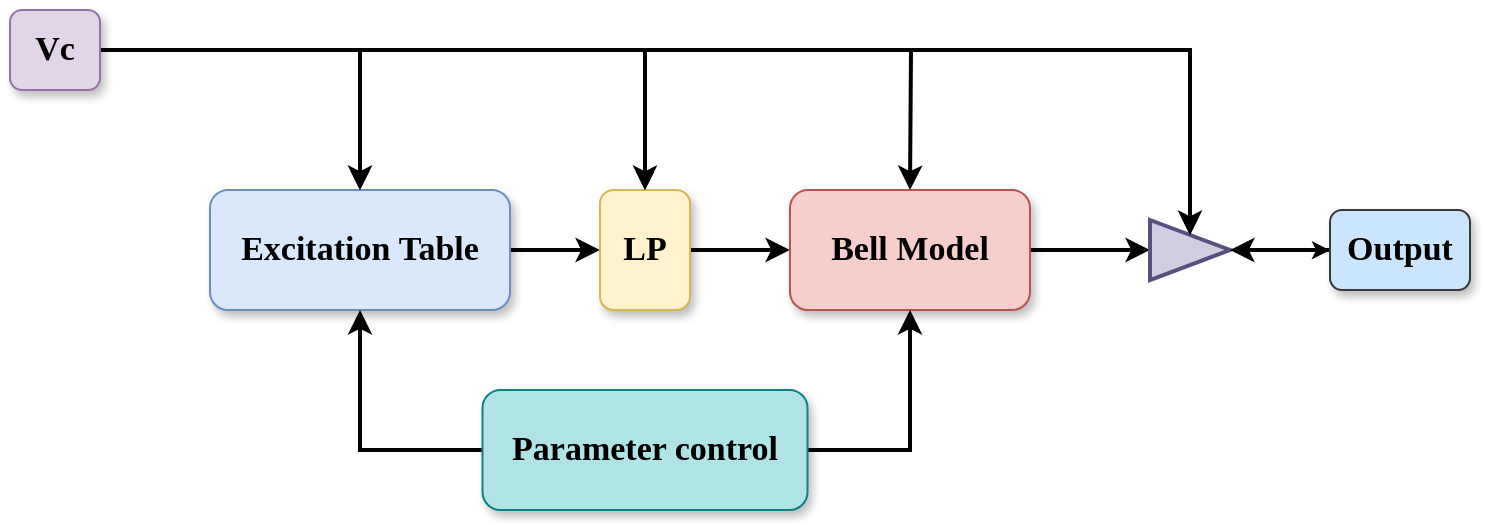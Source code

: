 <mxfile version="24.8.6">
  <diagram name="Page-1" id="zLPv5DTs-1sK7KovD3rA">
    <mxGraphModel dx="1000" dy="497" grid="1" gridSize="10" guides="1" tooltips="1" connect="1" arrows="1" fold="1" page="1" pageScale="1" pageWidth="850" pageHeight="1100" math="0" shadow="0">
      <root>
        <mxCell id="0" />
        <mxCell id="1" parent="0" />
        <mxCell id="JhLzGRIABiB5RWp2oOmM-6" style="edgeStyle=orthogonalEdgeStyle;rounded=0;orthogonalLoop=1;jettySize=auto;html=1;exitX=1;exitY=0.5;exitDx=0;exitDy=0;entryX=0;entryY=0.5;entryDx=0;entryDy=0;fontSize=17;fontStyle=1;strokeWidth=2;" edge="1" parent="1" source="JhLzGRIABiB5RWp2oOmM-2" target="JhLzGRIABiB5RWp2oOmM-3">
          <mxGeometry relative="1" as="geometry" />
        </mxCell>
        <mxCell id="JhLzGRIABiB5RWp2oOmM-2" value="&lt;font face=&quot;Times New Roman&quot; style=&quot;font-size: 17px;&quot;&gt;Excitation&amp;nbsp;&lt;span style=&quot;font-size: 17px;&quot;&gt;Table&lt;/span&gt;&lt;/font&gt;" style="rounded=1;whiteSpace=wrap;html=1;fillColor=#dae8fc;strokeColor=#6c8ebf;fillStyle=auto;glass=0;shadow=1;fontSize=17;labelBackgroundColor=none;labelBorderColor=none;fontStyle=1" vertex="1" parent="1">
          <mxGeometry x="170" y="170" width="150" height="60" as="geometry" />
        </mxCell>
        <mxCell id="JhLzGRIABiB5RWp2oOmM-7" style="edgeStyle=orthogonalEdgeStyle;rounded=0;orthogonalLoop=1;jettySize=auto;html=1;exitX=1;exitY=0.5;exitDx=0;exitDy=0;entryX=0;entryY=0.5;entryDx=0;entryDy=0;fontSize=17;fontStyle=1;strokeWidth=2;" edge="1" parent="1" source="JhLzGRIABiB5RWp2oOmM-3" target="JhLzGRIABiB5RWp2oOmM-4">
          <mxGeometry relative="1" as="geometry" />
        </mxCell>
        <mxCell id="JhLzGRIABiB5RWp2oOmM-3" value="&lt;font face=&quot;Times New Roman&quot; style=&quot;font-size: 17px;&quot;&gt;LP&lt;/font&gt;" style="rounded=1;whiteSpace=wrap;html=1;fillColor=#fff2cc;strokeColor=#d6b656;fillStyle=auto;glass=0;shadow=1;fontSize=17;labelBackgroundColor=none;labelBorderColor=none;fontStyle=1" vertex="1" parent="1">
          <mxGeometry x="365" y="170" width="45" height="60" as="geometry" />
        </mxCell>
        <mxCell id="JhLzGRIABiB5RWp2oOmM-8" style="edgeStyle=orthogonalEdgeStyle;rounded=0;orthogonalLoop=1;jettySize=auto;html=1;exitX=1;exitY=0.5;exitDx=0;exitDy=0;fontSize=17;fontStyle=1;strokeWidth=2;" edge="1" parent="1" source="JhLzGRIABiB5RWp2oOmM-4">
          <mxGeometry relative="1" as="geometry">
            <mxPoint x="640" y="200" as="targetPoint" />
          </mxGeometry>
        </mxCell>
        <mxCell id="JhLzGRIABiB5RWp2oOmM-4" value="&lt;font face=&quot;Times New Roman&quot; style=&quot;font-size: 17px;&quot;&gt;Bell Model&lt;/font&gt;" style="rounded=1;whiteSpace=wrap;html=1;fillColor=#f8cecc;strokeColor=#b85450;fillStyle=auto;glass=0;shadow=1;fontSize=17;labelBackgroundColor=none;labelBorderColor=none;fontStyle=1" vertex="1" parent="1">
          <mxGeometry x="460" y="170" width="120" height="60" as="geometry" />
        </mxCell>
        <mxCell id="JhLzGRIABiB5RWp2oOmM-26" style="edgeStyle=orthogonalEdgeStyle;rounded=0;orthogonalLoop=1;jettySize=auto;html=1;exitX=1;exitY=0.5;exitDx=0;exitDy=0;" edge="1" parent="1" source="JhLzGRIABiB5RWp2oOmM-11">
          <mxGeometry relative="1" as="geometry">
            <mxPoint x="730" y="200.143" as="targetPoint" />
          </mxGeometry>
        </mxCell>
        <mxCell id="JhLzGRIABiB5RWp2oOmM-11" value="" style="triangle;whiteSpace=wrap;html=1;fontSize=17;fontStyle=1;fillColor=#d0cee2;strokeColor=#56517e;strokeWidth=2;" vertex="1" parent="1">
          <mxGeometry x="640" y="185" width="40" height="30" as="geometry" />
        </mxCell>
        <mxCell id="JhLzGRIABiB5RWp2oOmM-14" value="" style="endArrow=classic;html=1;rounded=0;entryX=0.5;entryY=0;entryDx=0;entryDy=0;" edge="1" parent="1" target="JhLzGRIABiB5RWp2oOmM-2">
          <mxGeometry width="50" height="50" relative="1" as="geometry">
            <mxPoint x="110" y="100" as="sourcePoint" />
            <mxPoint x="670" y="100" as="targetPoint" />
            <Array as="points">
              <mxPoint x="245" y="100" />
            </Array>
          </mxGeometry>
        </mxCell>
        <mxCell id="JhLzGRIABiB5RWp2oOmM-15" value="" style="endArrow=classic;html=1;rounded=0;entryX=0.5;entryY=0;entryDx=0;entryDy=0;" edge="1" parent="1" target="JhLzGRIABiB5RWp2oOmM-3">
          <mxGeometry width="50" height="50" relative="1" as="geometry">
            <mxPoint x="240" y="100" as="sourcePoint" />
            <mxPoint x="520" y="100" as="targetPoint" />
            <Array as="points">
              <mxPoint x="388" y="100" />
            </Array>
          </mxGeometry>
        </mxCell>
        <mxCell id="JhLzGRIABiB5RWp2oOmM-17" value="" style="endArrow=classic;html=1;rounded=0;entryX=0.5;entryY=0;entryDx=0;entryDy=0;" edge="1" parent="1" target="JhLzGRIABiB5RWp2oOmM-11">
          <mxGeometry width="50" height="50" relative="1" as="geometry">
            <mxPoint x="500" y="100" as="sourcePoint" />
            <mxPoint x="648" y="170" as="targetPoint" />
            <Array as="points">
              <mxPoint x="660" y="100" />
            </Array>
          </mxGeometry>
        </mxCell>
        <mxCell id="JhLzGRIABiB5RWp2oOmM-22" style="edgeStyle=orthogonalEdgeStyle;rounded=0;orthogonalLoop=1;jettySize=auto;html=1;exitX=1;exitY=0.5;exitDx=0;exitDy=0;entryX=0.5;entryY=0;entryDx=0;entryDy=0;strokeWidth=2;" edge="1" parent="1" source="JhLzGRIABiB5RWp2oOmM-18" target="JhLzGRIABiB5RWp2oOmM-2">
          <mxGeometry relative="1" as="geometry" />
        </mxCell>
        <mxCell id="JhLzGRIABiB5RWp2oOmM-23" style="edgeStyle=orthogonalEdgeStyle;rounded=0;orthogonalLoop=1;jettySize=auto;html=1;exitX=1;exitY=0.5;exitDx=0;exitDy=0;entryX=0.5;entryY=0;entryDx=0;entryDy=0;strokeWidth=2;" edge="1" parent="1" source="JhLzGRIABiB5RWp2oOmM-18" target="JhLzGRIABiB5RWp2oOmM-3">
          <mxGeometry relative="1" as="geometry" />
        </mxCell>
        <mxCell id="JhLzGRIABiB5RWp2oOmM-24" style="edgeStyle=orthogonalEdgeStyle;rounded=0;orthogonalLoop=1;jettySize=auto;html=1;exitX=1;exitY=0.5;exitDx=0;exitDy=0;strokeWidth=2;" edge="1" parent="1" source="JhLzGRIABiB5RWp2oOmM-18">
          <mxGeometry relative="1" as="geometry">
            <mxPoint x="520" y="170" as="targetPoint" />
          </mxGeometry>
        </mxCell>
        <mxCell id="JhLzGRIABiB5RWp2oOmM-25" style="edgeStyle=orthogonalEdgeStyle;rounded=0;orthogonalLoop=1;jettySize=auto;html=1;exitX=1;exitY=0.5;exitDx=0;exitDy=0;entryX=0.5;entryY=0;entryDx=0;entryDy=0;strokeWidth=2;" edge="1" parent="1" source="JhLzGRIABiB5RWp2oOmM-18" target="JhLzGRIABiB5RWp2oOmM-11">
          <mxGeometry relative="1" as="geometry" />
        </mxCell>
        <mxCell id="JhLzGRIABiB5RWp2oOmM-18" value="&lt;font face=&quot;Times New Roman&quot; style=&quot;font-size: 17px;&quot;&gt;Vc&lt;/font&gt;" style="rounded=1;whiteSpace=wrap;html=1;fillColor=#e1d5e7;strokeColor=#9673a6;fillStyle=auto;glass=0;shadow=1;fontSize=17;labelBackgroundColor=none;labelBorderColor=none;fontStyle=1" vertex="1" parent="1">
          <mxGeometry x="70" y="80" width="45" height="40" as="geometry" />
        </mxCell>
        <mxCell id="JhLzGRIABiB5RWp2oOmM-20" style="edgeStyle=orthogonalEdgeStyle;rounded=0;orthogonalLoop=1;jettySize=auto;html=1;exitX=0;exitY=0.5;exitDx=0;exitDy=0;entryX=0.5;entryY=1;entryDx=0;entryDy=0;strokeWidth=2;" edge="1" parent="1" source="JhLzGRIABiB5RWp2oOmM-19" target="JhLzGRIABiB5RWp2oOmM-2">
          <mxGeometry relative="1" as="geometry" />
        </mxCell>
        <mxCell id="JhLzGRIABiB5RWp2oOmM-21" style="edgeStyle=orthogonalEdgeStyle;rounded=0;orthogonalLoop=1;jettySize=auto;html=1;exitX=1;exitY=0.5;exitDx=0;exitDy=0;entryX=0.5;entryY=1;entryDx=0;entryDy=0;strokeWidth=2;" edge="1" parent="1" source="JhLzGRIABiB5RWp2oOmM-19" target="JhLzGRIABiB5RWp2oOmM-4">
          <mxGeometry relative="1" as="geometry" />
        </mxCell>
        <mxCell id="JhLzGRIABiB5RWp2oOmM-19" value="&lt;font face=&quot;Times New Roman&quot;&gt;Parameter control&lt;/font&gt;" style="rounded=1;whiteSpace=wrap;html=1;fillColor=#b0e3e6;strokeColor=#0e8088;fillStyle=auto;glass=0;shadow=1;fontSize=17;labelBackgroundColor=none;labelBorderColor=none;fontStyle=1" vertex="1" parent="1">
          <mxGeometry x="306.25" y="270" width="162.5" height="60" as="geometry" />
        </mxCell>
        <mxCell id="JhLzGRIABiB5RWp2oOmM-28" value="" style="edgeStyle=orthogonalEdgeStyle;rounded=0;orthogonalLoop=1;jettySize=auto;html=1;strokeWidth=2;" edge="1" parent="1" source="JhLzGRIABiB5RWp2oOmM-27" target="JhLzGRIABiB5RWp2oOmM-11">
          <mxGeometry relative="1" as="geometry" />
        </mxCell>
        <mxCell id="JhLzGRIABiB5RWp2oOmM-27" value="&lt;font face=&quot;Times New Roman&quot; style=&quot;font-size: 17px;&quot;&gt;Output&lt;/font&gt;" style="rounded=1;whiteSpace=wrap;html=1;fillColor=#cce5ff;strokeColor=#36393d;fillStyle=auto;glass=0;shadow=1;fontSize=17;labelBackgroundColor=none;labelBorderColor=none;fontStyle=1" vertex="1" parent="1">
          <mxGeometry x="730" y="180" width="70" height="40" as="geometry" />
        </mxCell>
      </root>
    </mxGraphModel>
  </diagram>
</mxfile>
